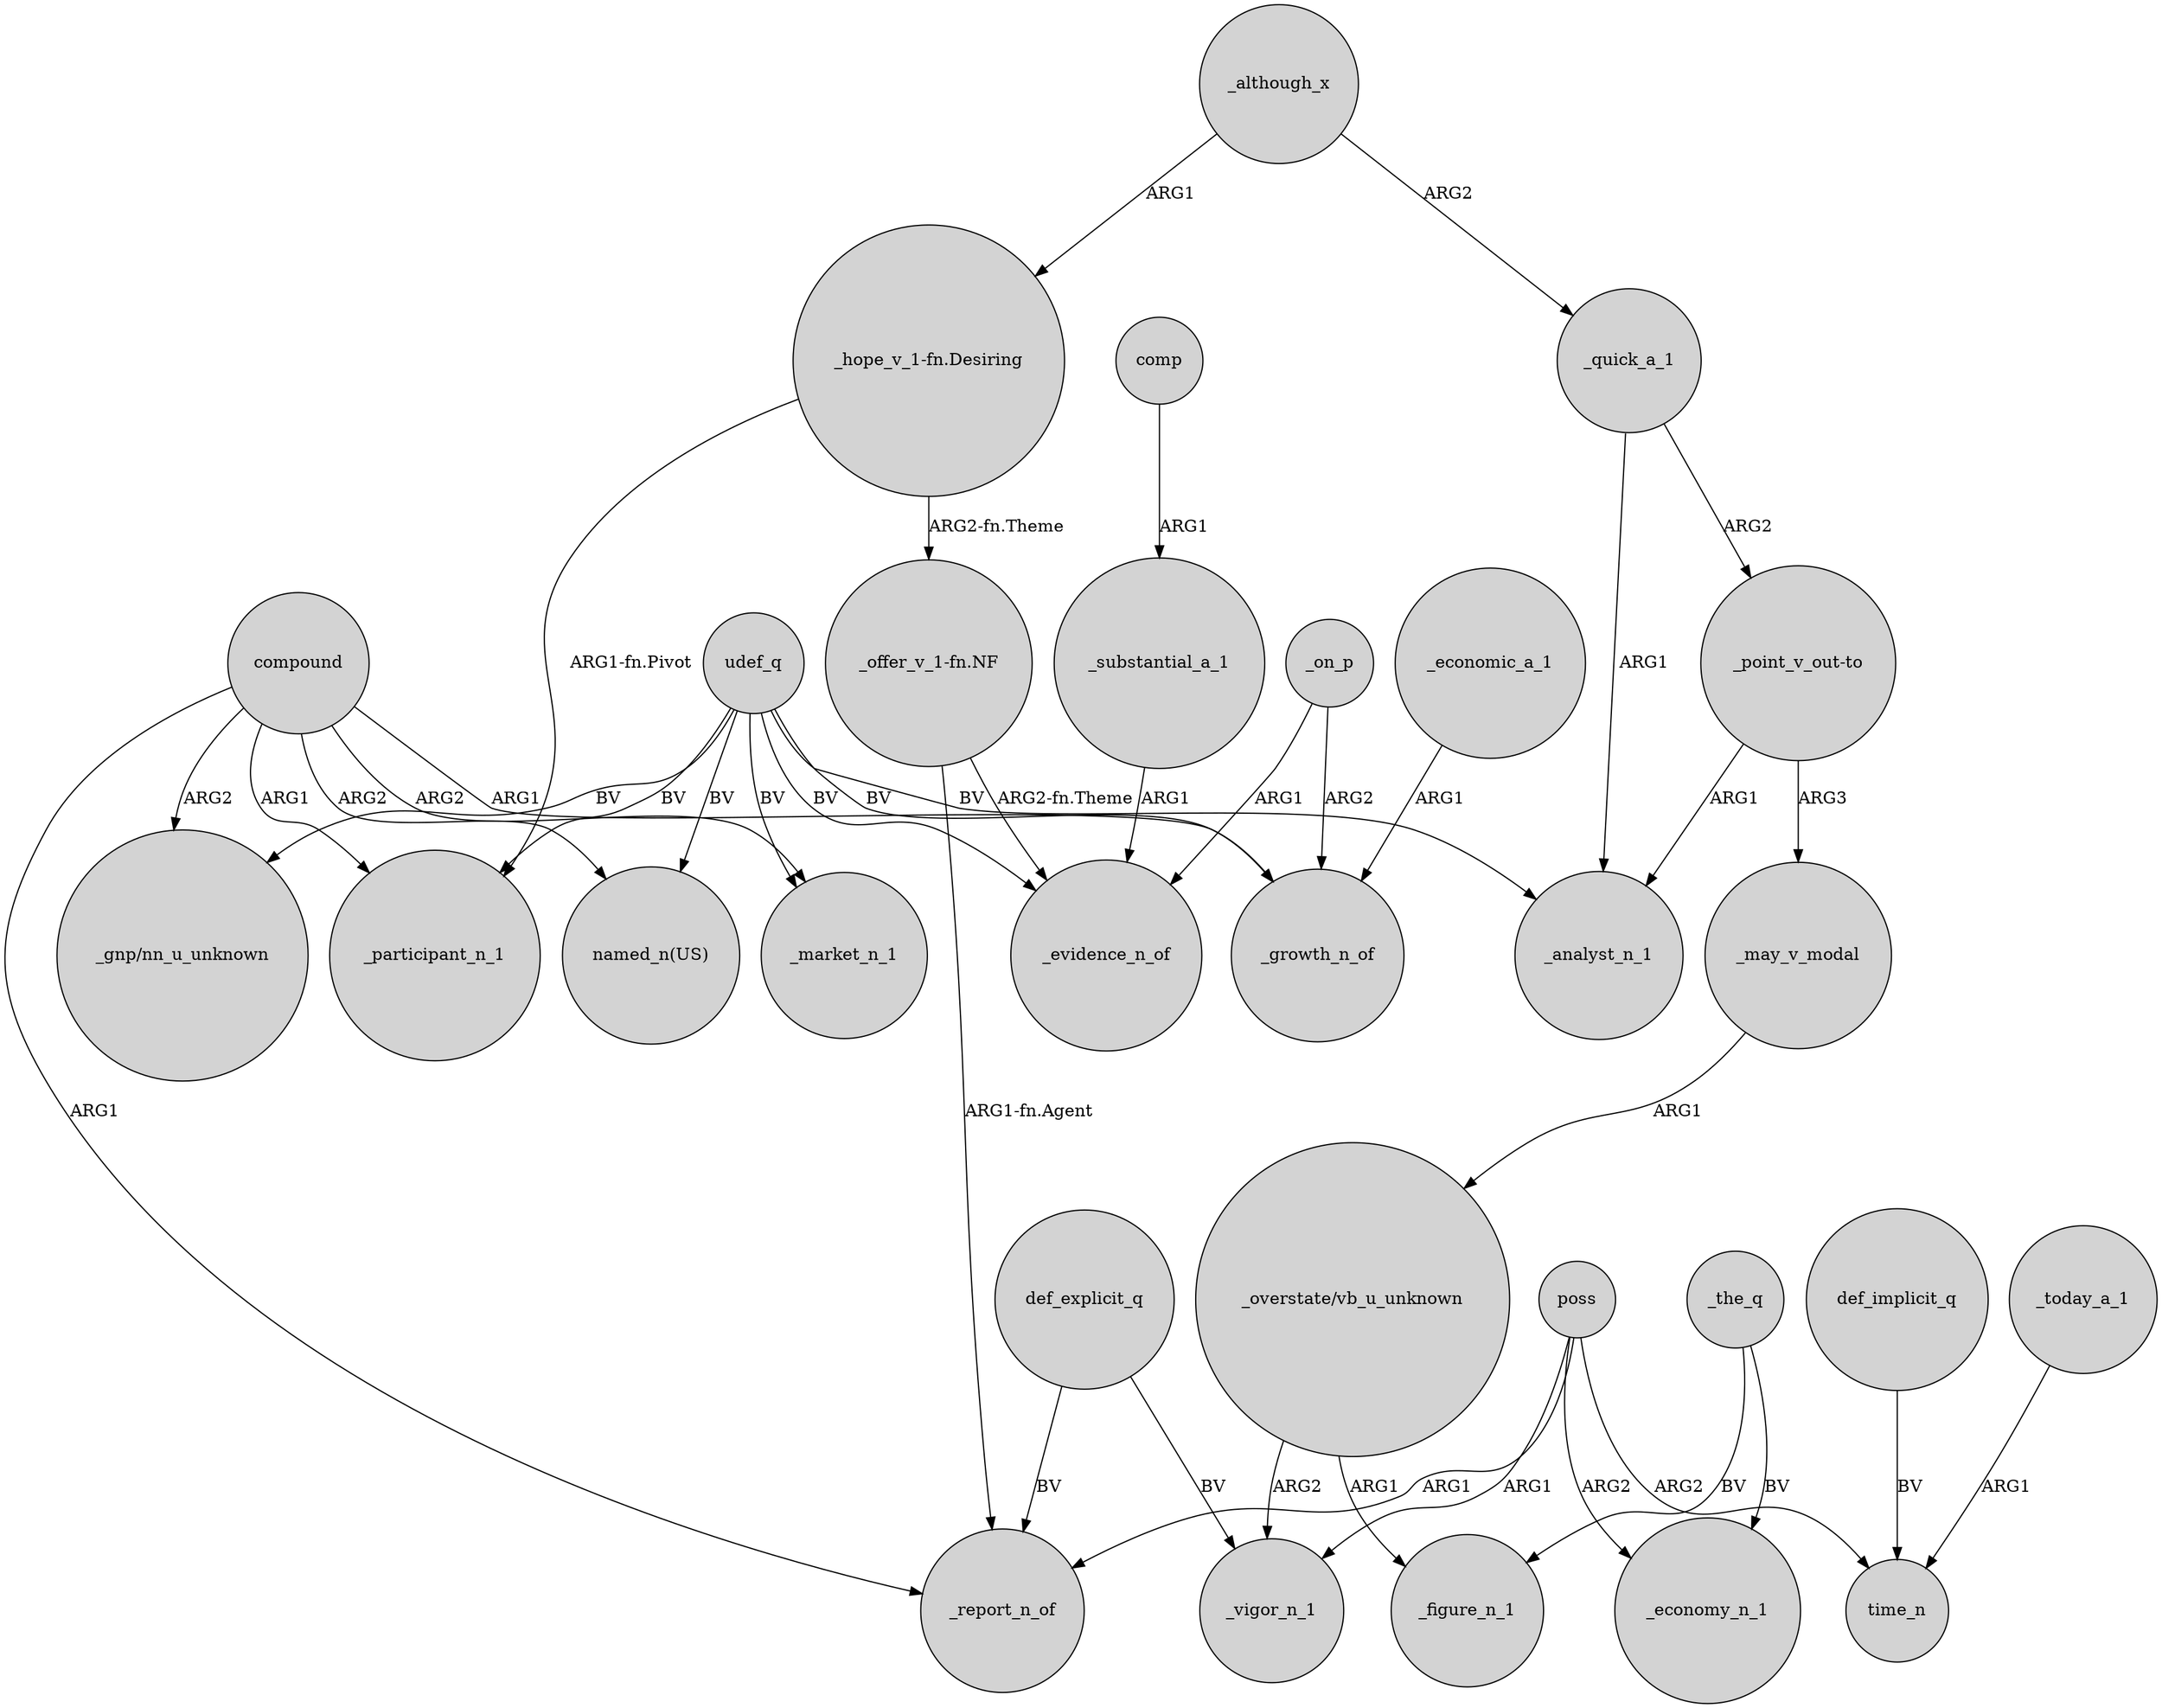 digraph {
	node [shape=circle style=filled]
	compound -> _market_n_1 [label=ARG2]
	compound -> "_gnp/nn_u_unknown" [label=ARG2]
	compound -> _report_n_of [label=ARG1]
	"_overstate/vb_u_unknown" -> _vigor_n_1 [label=ARG2]
	_although_x -> "_hope_v_1-fn.Desiring" [label=ARG1]
	udef_q -> "named_n(US)" [label=BV]
	_today_a_1 -> time_n [label=ARG1]
	udef_q -> _participant_n_1 [label=BV]
	poss -> _vigor_n_1 [label=ARG1]
	_may_v_modal -> "_overstate/vb_u_unknown" [label=ARG1]
	poss -> _report_n_of [label=ARG1]
	_economic_a_1 -> _growth_n_of [label=ARG1]
	compound -> _participant_n_1 [label=ARG1]
	udef_q -> "_gnp/nn_u_unknown" [label=BV]
	"_point_v_out-to" -> _analyst_n_1 [label=ARG1]
	poss -> _economy_n_1 [label=ARG2]
	_quick_a_1 -> "_point_v_out-to" [label=ARG2]
	"_offer_v_1-fn.NF" -> _report_n_of [label="ARG1-fn.Agent"]
	udef_q -> _evidence_n_of [label=BV]
	_the_q -> _economy_n_1 [label=BV]
	poss -> time_n [label=ARG2]
	_substantial_a_1 -> _evidence_n_of [label=ARG1]
	udef_q -> _market_n_1 [label=BV]
	"_point_v_out-to" -> _may_v_modal [label=ARG3]
	_quick_a_1 -> _analyst_n_1 [label=ARG1]
	_the_q -> _figure_n_1 [label=BV]
	compound -> "named_n(US)" [label=ARG2]
	"_overstate/vb_u_unknown" -> _figure_n_1 [label=ARG1]
	"_hope_v_1-fn.Desiring" -> _participant_n_1 [label="ARG1-fn.Pivot"]
	_on_p -> _evidence_n_of [label=ARG1]
	_on_p -> _growth_n_of [label=ARG2]
	comp -> _substantial_a_1 [label=ARG1]
	compound -> _growth_n_of [label=ARG1]
	_although_x -> _quick_a_1 [label=ARG2]
	"_hope_v_1-fn.Desiring" -> "_offer_v_1-fn.NF" [label="ARG2-fn.Theme"]
	udef_q -> _growth_n_of [label=BV]
	"_offer_v_1-fn.NF" -> _evidence_n_of [label="ARG2-fn.Theme"]
	udef_q -> _analyst_n_1 [label=BV]
	def_explicit_q -> _vigor_n_1 [label=BV]
	def_explicit_q -> _report_n_of [label=BV]
	def_implicit_q -> time_n [label=BV]
}
